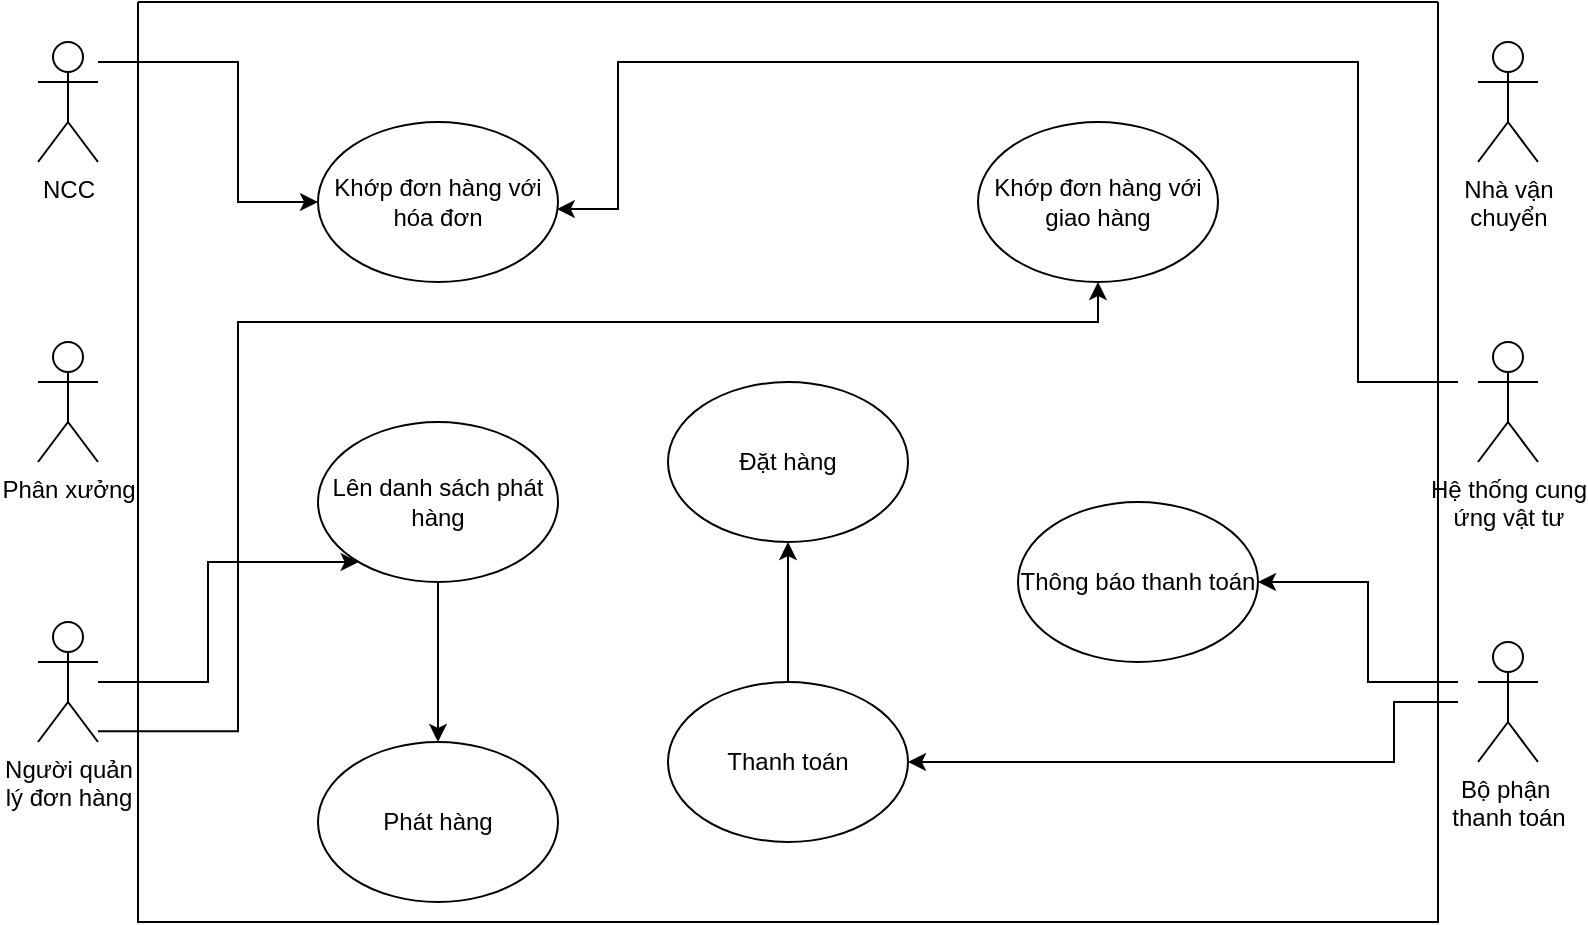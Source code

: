 <mxfile version="22.1.2" type="device">
  <diagram name="Page-1" id="mnQ9rOOAReL-SnypJItc">
    <mxGraphModel dx="971" dy="472" grid="1" gridSize="10" guides="1" tooltips="1" connect="1" arrows="1" fold="1" page="1" pageScale="1" pageWidth="1169" pageHeight="827" math="0" shadow="0">
      <root>
        <mxCell id="0" />
        <mxCell id="1" parent="0" />
        <mxCell id="Lg171_uvQ0Ld3AbAMN-b-22" value="" style="edgeStyle=orthogonalEdgeStyle;rounded=0;orthogonalLoop=1;jettySize=auto;html=1;" edge="1" parent="1" source="Lg171_uvQ0Ld3AbAMN-b-2" target="Lg171_uvQ0Ld3AbAMN-b-15">
          <mxGeometry relative="1" as="geometry">
            <mxPoint x="150" y="340" as="sourcePoint" />
            <Array as="points">
              <mxPoint x="205" y="340" />
              <mxPoint x="205" y="280" />
            </Array>
          </mxGeometry>
        </mxCell>
        <mxCell id="Lg171_uvQ0Ld3AbAMN-b-1" value="Phân xưởng" style="shape=umlActor;verticalLabelPosition=bottom;verticalAlign=top;html=1;outlineConnect=0;" vertex="1" parent="1">
          <mxGeometry x="120" y="170" width="30" height="60" as="geometry" />
        </mxCell>
        <mxCell id="Lg171_uvQ0Ld3AbAMN-b-2" value="Người quản &lt;br&gt;lý đơn hàng" style="shape=umlActor;verticalLabelPosition=bottom;verticalAlign=top;html=1;outlineConnect=0;" vertex="1" parent="1">
          <mxGeometry x="120" y="310" width="30" height="60" as="geometry" />
        </mxCell>
        <mxCell id="Lg171_uvQ0Ld3AbAMN-b-20" value="" style="edgeStyle=orthogonalEdgeStyle;rounded=0;orthogonalLoop=1;jettySize=auto;html=1;entryX=0;entryY=0.5;entryDx=0;entryDy=0;" edge="1" parent="1" source="Lg171_uvQ0Ld3AbAMN-b-3" target="Lg171_uvQ0Ld3AbAMN-b-12">
          <mxGeometry relative="1" as="geometry">
            <Array as="points">
              <mxPoint x="220" y="30" />
              <mxPoint x="220" y="100" />
            </Array>
          </mxGeometry>
        </mxCell>
        <mxCell id="Lg171_uvQ0Ld3AbAMN-b-3" value="NCC" style="shape=umlActor;verticalLabelPosition=bottom;verticalAlign=top;html=1;outlineConnect=0;" vertex="1" parent="1">
          <mxGeometry x="120" y="20" width="30" height="60" as="geometry" />
        </mxCell>
        <mxCell id="Lg171_uvQ0Ld3AbAMN-b-4" value="Nhà vận &lt;br&gt;chuyển" style="shape=umlActor;verticalLabelPosition=bottom;verticalAlign=top;html=1;outlineConnect=0;" vertex="1" parent="1">
          <mxGeometry x="840" y="20" width="30" height="60" as="geometry" />
        </mxCell>
        <mxCell id="Lg171_uvQ0Ld3AbAMN-b-5" value="Hệ thống cung&lt;br&gt;ứng vật tư" style="shape=umlActor;verticalLabelPosition=bottom;verticalAlign=top;html=1;outlineConnect=0;" vertex="1" parent="1">
          <mxGeometry x="840" y="170" width="30" height="60" as="geometry" />
        </mxCell>
        <mxCell id="Lg171_uvQ0Ld3AbAMN-b-42" value="" style="edgeStyle=orthogonalEdgeStyle;rounded=0;orthogonalLoop=1;jettySize=auto;html=1;entryX=1;entryY=0.5;entryDx=0;entryDy=0;" edge="1" parent="1" target="Lg171_uvQ0Ld3AbAMN-b-36">
          <mxGeometry relative="1" as="geometry">
            <mxPoint x="830" y="350" as="sourcePoint" />
            <Array as="points">
              <mxPoint x="798" y="350" />
              <mxPoint x="798" y="380" />
            </Array>
          </mxGeometry>
        </mxCell>
        <mxCell id="Lg171_uvQ0Ld3AbAMN-b-44" value="" style="edgeStyle=orthogonalEdgeStyle;rounded=0;orthogonalLoop=1;jettySize=auto;html=1;" edge="1" parent="1" target="Lg171_uvQ0Ld3AbAMN-b-33">
          <mxGeometry relative="1" as="geometry">
            <mxPoint x="830" y="340" as="sourcePoint" />
            <Array as="points">
              <mxPoint x="785" y="340" />
              <mxPoint x="785" y="290" />
            </Array>
          </mxGeometry>
        </mxCell>
        <mxCell id="Lg171_uvQ0Ld3AbAMN-b-6" value="Bộ phận&amp;nbsp;&lt;br&gt;thanh toán" style="shape=umlActor;verticalLabelPosition=bottom;verticalAlign=top;html=1;outlineConnect=0;" vertex="1" parent="1">
          <mxGeometry x="840" y="320" width="30" height="60" as="geometry" />
        </mxCell>
        <mxCell id="Lg171_uvQ0Ld3AbAMN-b-8" value="" style="swimlane;startSize=0;" vertex="1" parent="1">
          <mxGeometry x="170" width="650" height="460" as="geometry">
            <mxRectangle x="170" y="10" width="50" height="40" as="alternateBounds" />
          </mxGeometry>
        </mxCell>
        <mxCell id="Lg171_uvQ0Ld3AbAMN-b-12" value="Khớp đơn hàng với hóa đơn" style="ellipse;whiteSpace=wrap;html=1;" vertex="1" parent="Lg171_uvQ0Ld3AbAMN-b-8">
          <mxGeometry x="90" y="60" width="120" height="80" as="geometry" />
        </mxCell>
        <mxCell id="Lg171_uvQ0Ld3AbAMN-b-13" value="Khớp đơn hàng với giao hàng" style="ellipse;whiteSpace=wrap;html=1;" vertex="1" parent="Lg171_uvQ0Ld3AbAMN-b-8">
          <mxGeometry x="420" y="60" width="120" height="80" as="geometry" />
        </mxCell>
        <mxCell id="Lg171_uvQ0Ld3AbAMN-b-39" value="" style="edgeStyle=orthogonalEdgeStyle;rounded=0;orthogonalLoop=1;jettySize=auto;html=1;" edge="1" parent="Lg171_uvQ0Ld3AbAMN-b-8" source="Lg171_uvQ0Ld3AbAMN-b-15" target="Lg171_uvQ0Ld3AbAMN-b-38">
          <mxGeometry relative="1" as="geometry" />
        </mxCell>
        <mxCell id="Lg171_uvQ0Ld3AbAMN-b-15" value="Lên danh sách phát hàng" style="ellipse;whiteSpace=wrap;html=1;" vertex="1" parent="Lg171_uvQ0Ld3AbAMN-b-8">
          <mxGeometry x="90" y="210" width="120" height="80" as="geometry" />
        </mxCell>
        <mxCell id="Lg171_uvQ0Ld3AbAMN-b-30" style="edgeStyle=orthogonalEdgeStyle;rounded=0;orthogonalLoop=1;jettySize=auto;html=1;entryX=0.995;entryY=0.544;entryDx=0;entryDy=0;entryPerimeter=0;" edge="1" parent="Lg171_uvQ0Ld3AbAMN-b-8" target="Lg171_uvQ0Ld3AbAMN-b-12">
          <mxGeometry relative="1" as="geometry">
            <mxPoint x="660" y="190" as="sourcePoint" />
            <mxPoint x="220" y="90" as="targetPoint" />
            <Array as="points">
              <mxPoint x="610" y="190" />
              <mxPoint x="610" y="30" />
              <mxPoint x="240" y="30" />
              <mxPoint x="240" y="103" />
            </Array>
          </mxGeometry>
        </mxCell>
        <mxCell id="Lg171_uvQ0Ld3AbAMN-b-33" value="Thông báo thanh toán" style="ellipse;whiteSpace=wrap;html=1;" vertex="1" parent="Lg171_uvQ0Ld3AbAMN-b-8">
          <mxGeometry x="440" y="250" width="120" height="80" as="geometry" />
        </mxCell>
        <mxCell id="Lg171_uvQ0Ld3AbAMN-b-41" value="" style="edgeStyle=orthogonalEdgeStyle;rounded=0;orthogonalLoop=1;jettySize=auto;html=1;" edge="1" parent="Lg171_uvQ0Ld3AbAMN-b-8" source="Lg171_uvQ0Ld3AbAMN-b-36" target="Lg171_uvQ0Ld3AbAMN-b-40">
          <mxGeometry relative="1" as="geometry">
            <Array as="points">
              <mxPoint x="325" y="290" />
              <mxPoint x="325" y="290" />
            </Array>
          </mxGeometry>
        </mxCell>
        <mxCell id="Lg171_uvQ0Ld3AbAMN-b-36" value="Thanh toán" style="ellipse;whiteSpace=wrap;html=1;" vertex="1" parent="Lg171_uvQ0Ld3AbAMN-b-8">
          <mxGeometry x="265" y="340" width="120" height="80" as="geometry" />
        </mxCell>
        <mxCell id="Lg171_uvQ0Ld3AbAMN-b-38" value="Phát hàng" style="ellipse;whiteSpace=wrap;html=1;" vertex="1" parent="Lg171_uvQ0Ld3AbAMN-b-8">
          <mxGeometry x="90" y="370" width="120" height="80" as="geometry" />
        </mxCell>
        <mxCell id="Lg171_uvQ0Ld3AbAMN-b-40" value="Đặt hàng" style="ellipse;whiteSpace=wrap;html=1;" vertex="1" parent="Lg171_uvQ0Ld3AbAMN-b-8">
          <mxGeometry x="265" y="190" width="120" height="80" as="geometry" />
        </mxCell>
        <mxCell id="Lg171_uvQ0Ld3AbAMN-b-27" value="" style="edgeStyle=orthogonalEdgeStyle;rounded=0;orthogonalLoop=1;jettySize=auto;html=1;entryX=0.5;entryY=1;entryDx=0;entryDy=0;" edge="1" parent="Lg171_uvQ0Ld3AbAMN-b-8" target="Lg171_uvQ0Ld3AbAMN-b-13">
          <mxGeometry relative="1" as="geometry">
            <mxPoint x="-20" y="364.63" as="sourcePoint" />
            <mxPoint x="120.84" y="160.07" as="targetPoint" />
            <Array as="points">
              <mxPoint x="50" y="365" />
              <mxPoint x="50" y="160" />
              <mxPoint x="480" y="160" />
            </Array>
          </mxGeometry>
        </mxCell>
      </root>
    </mxGraphModel>
  </diagram>
</mxfile>
